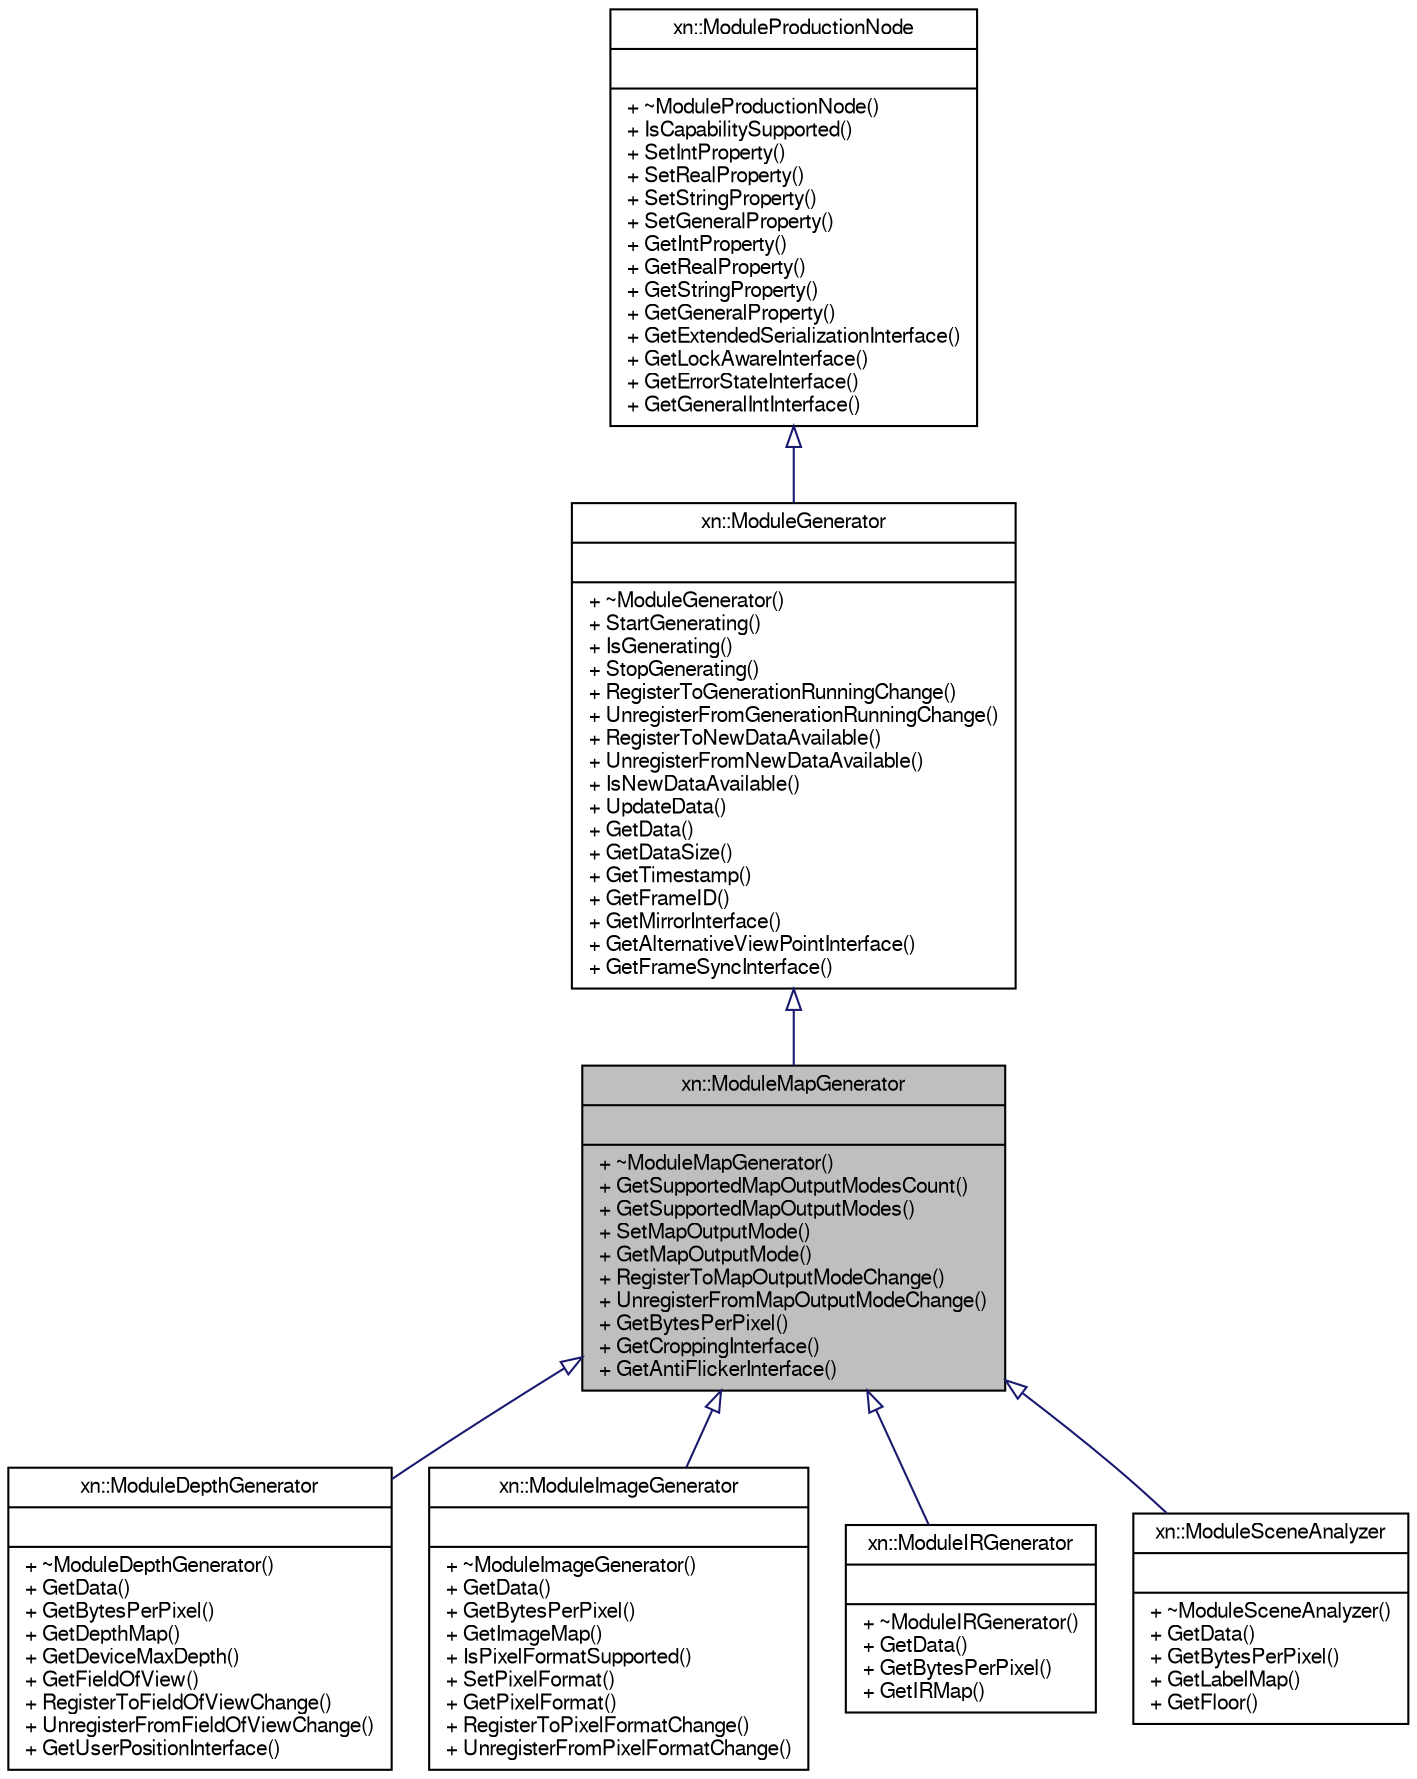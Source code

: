 digraph G
{
  edge [fontname="FreeSans",fontsize="10",labelfontname="FreeSans",labelfontsize="10"];
  node [fontname="FreeSans",fontsize="10",shape=record];
  Node1 [label="{xn::ModuleMapGenerator\n||+ ~ModuleMapGenerator()\l+ GetSupportedMapOutputModesCount()\l+ GetSupportedMapOutputModes()\l+ SetMapOutputMode()\l+ GetMapOutputMode()\l+ RegisterToMapOutputModeChange()\l+ UnregisterFromMapOutputModeChange()\l+ GetBytesPerPixel()\l+ GetCroppingInterface()\l+ GetAntiFlickerInterface()\l}",height=0.2,width=0.4,color="black", fillcolor="grey75", style="filled" fontcolor="black"];
  Node2 -> Node1 [dir=back,color="midnightblue",fontsize="10",style="solid",arrowtail="empty",fontname="FreeSans"];
  Node2 [label="{xn::ModuleGenerator\n||+ ~ModuleGenerator()\l+ StartGenerating()\l+ IsGenerating()\l+ StopGenerating()\l+ RegisterToGenerationRunningChange()\l+ UnregisterFromGenerationRunningChange()\l+ RegisterToNewDataAvailable()\l+ UnregisterFromNewDataAvailable()\l+ IsNewDataAvailable()\l+ UpdateData()\l+ GetData()\l+ GetDataSize()\l+ GetTimestamp()\l+ GetFrameID()\l+ GetMirrorInterface()\l+ GetAlternativeViewPointInterface()\l+ GetFrameSyncInterface()\l}",height=0.2,width=0.4,color="black", fillcolor="white", style="filled",URL="$classxn_1_1_module_generator.html"];
  Node3 -> Node2 [dir=back,color="midnightblue",fontsize="10",style="solid",arrowtail="empty",fontname="FreeSans"];
  Node3 [label="{xn::ModuleProductionNode\n||+ ~ModuleProductionNode()\l+ IsCapabilitySupported()\l+ SetIntProperty()\l+ SetRealProperty()\l+ SetStringProperty()\l+ SetGeneralProperty()\l+ GetIntProperty()\l+ GetRealProperty()\l+ GetStringProperty()\l+ GetGeneralProperty()\l+ GetExtendedSerializationInterface()\l+ GetLockAwareInterface()\l+ GetErrorStateInterface()\l+ GetGeneralIntInterface()\l}",height=0.2,width=0.4,color="black", fillcolor="white", style="filled",URL="$classxn_1_1_module_production_node.html"];
  Node1 -> Node4 [dir=back,color="midnightblue",fontsize="10",style="solid",arrowtail="empty",fontname="FreeSans"];
  Node4 [label="{xn::ModuleDepthGenerator\n||+ ~ModuleDepthGenerator()\l+ GetData()\l+ GetBytesPerPixel()\l+ GetDepthMap()\l+ GetDeviceMaxDepth()\l+ GetFieldOfView()\l+ RegisterToFieldOfViewChange()\l+ UnregisterFromFieldOfViewChange()\l+ GetUserPositionInterface()\l}",height=0.2,width=0.4,color="black", fillcolor="white", style="filled",URL="$classxn_1_1_module_depth_generator.html"];
  Node1 -> Node5 [dir=back,color="midnightblue",fontsize="10",style="solid",arrowtail="empty",fontname="FreeSans"];
  Node5 [label="{xn::ModuleImageGenerator\n||+ ~ModuleImageGenerator()\l+ GetData()\l+ GetBytesPerPixel()\l+ GetImageMap()\l+ IsPixelFormatSupported()\l+ SetPixelFormat()\l+ GetPixelFormat()\l+ RegisterToPixelFormatChange()\l+ UnregisterFromPixelFormatChange()\l}",height=0.2,width=0.4,color="black", fillcolor="white", style="filled",URL="$classxn_1_1_module_image_generator.html"];
  Node1 -> Node6 [dir=back,color="midnightblue",fontsize="10",style="solid",arrowtail="empty",fontname="FreeSans"];
  Node6 [label="{xn::ModuleIRGenerator\n||+ ~ModuleIRGenerator()\l+ GetData()\l+ GetBytesPerPixel()\l+ GetIRMap()\l}",height=0.2,width=0.4,color="black", fillcolor="white", style="filled",URL="$classxn_1_1_module_i_r_generator.html"];
  Node1 -> Node7 [dir=back,color="midnightblue",fontsize="10",style="solid",arrowtail="empty",fontname="FreeSans"];
  Node7 [label="{xn::ModuleSceneAnalyzer\n||+ ~ModuleSceneAnalyzer()\l+ GetData()\l+ GetBytesPerPixel()\l+ GetLabelMap()\l+ GetFloor()\l}",height=0.2,width=0.4,color="black", fillcolor="white", style="filled",URL="$classxn_1_1_module_scene_analyzer.html"];
}

